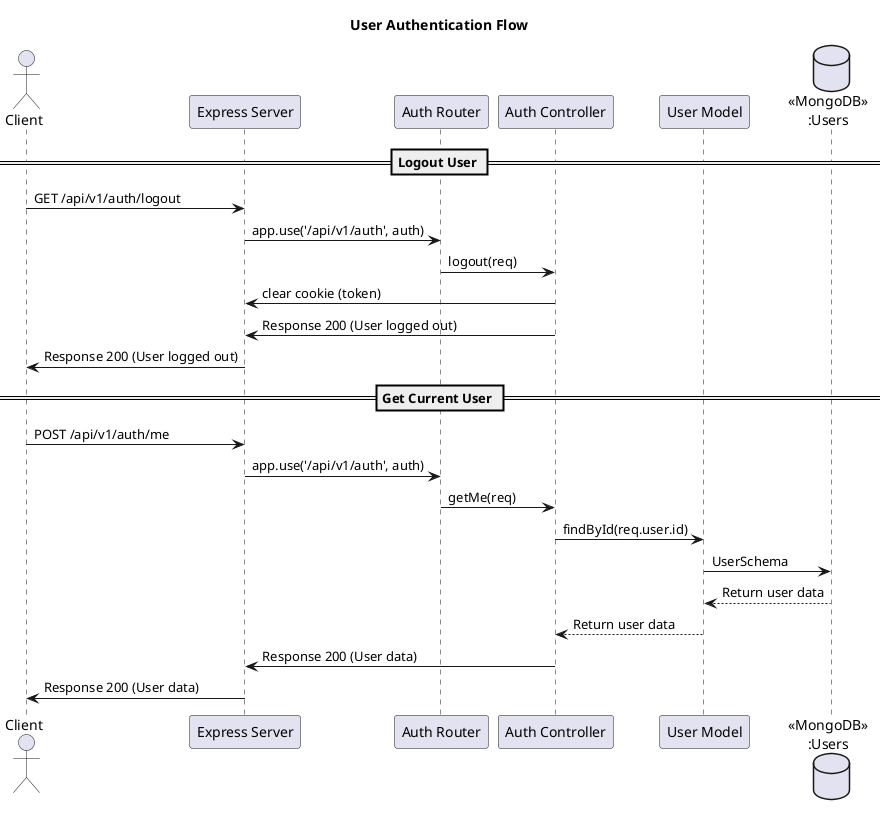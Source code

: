 @startuml
title User Authentication Flow

actor Client as Client
participant "Express Server" as Server
participant "Auth Router" as Router
participant "Auth Controller" as Controller
participant "User Model" as UserModel
database "«MongoDB»\n:Users" as UserDatabase

== Logout User ==
Client -> Server: GET /api/v1/auth/logout
Server -> Router: app.use('/api/v1/auth', auth)
Router -> Controller: logout(req)
Controller -> Server: clear cookie (token)
Controller -> Server: Response 200 (User logged out)
Server -> Client: Response 200 (User logged out)

== Get Current User ==
Client -> Server: POST /api/v1/auth/me
Server -> Router: app.use('/api/v1/auth', auth)
Router -> Controller: getMe(req)
Controller -> UserModel: findById(req.user.id)
UserModel -> UserDatabase: UserSchema
UserDatabase --> UserModel: Return user data
UserModel --> Controller: Return user data
Controller -> Server: Response 200 (User data)
Server -> Client: Response 200 (User data)

@enduml
